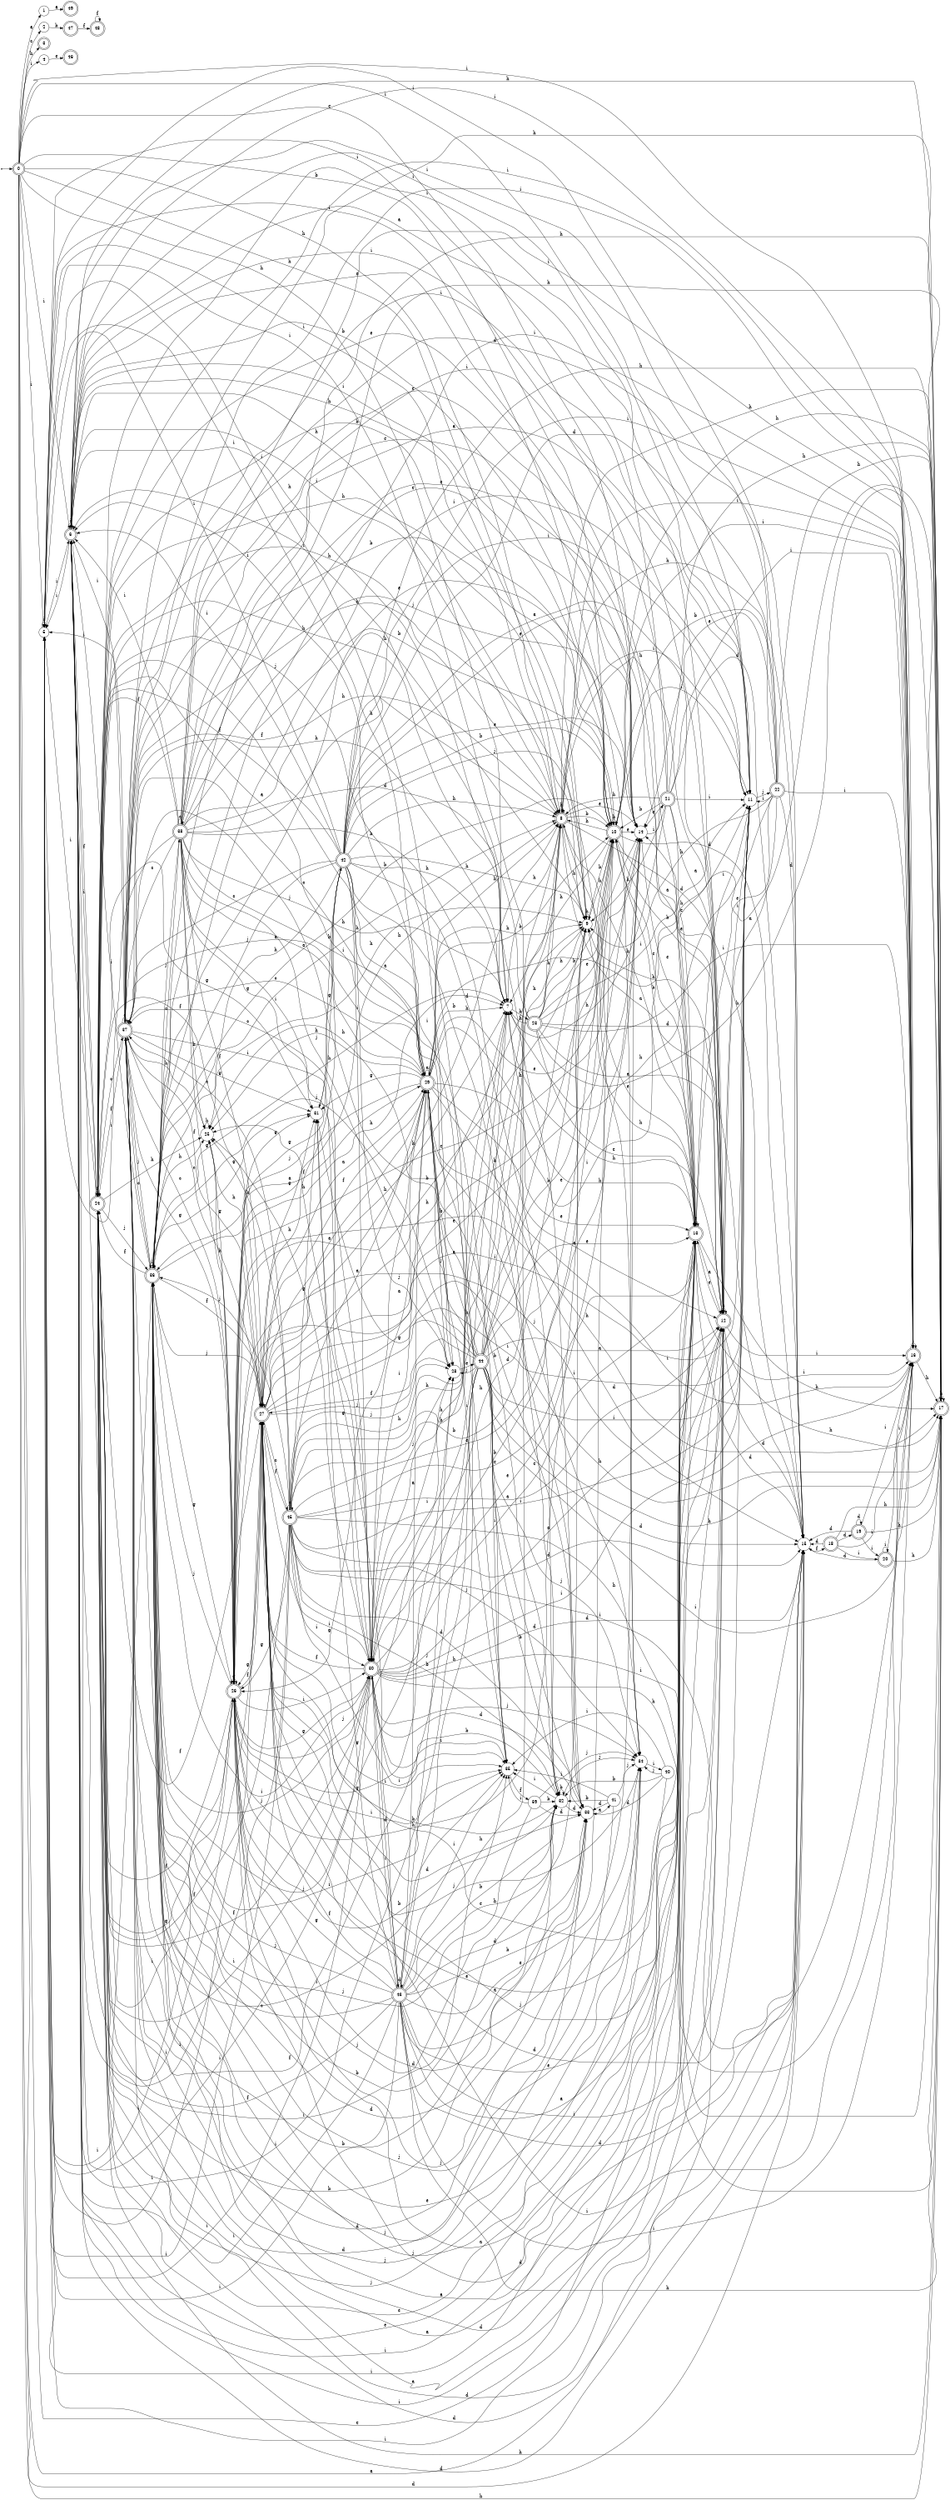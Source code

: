 digraph finite_state_machine {
rankdir=LR;
size="20,20";
node [shape = point]; "dummy0"
node [shape = doublecircle]; "0";"dummy0" -> "0";
node [shape = circle]; "1";
node [shape = circle]; "2";
node [shape = doublecircle]; "3";node [shape = circle]; "4";
node [shape = circle]; "5";
node [shape = doublecircle]; "6";node [shape = circle]; "7";
node [shape = doublecircle]; "8";node [shape = circle]; "9";
node [shape = doublecircle]; "10";node [shape = circle]; "11";
node [shape = doublecircle]; "12";node [shape = doublecircle]; "13";node [shape = circle]; "14";
node [shape = circle]; "15";
node [shape = doublecircle]; "16";node [shape = doublecircle]; "17";node [shape = doublecircle]; "18";node [shape = doublecircle]; "19";node [shape = doublecircle]; "20";node [shape = doublecircle]; "21";node [shape = doublecircle]; "22";node [shape = doublecircle]; "23";node [shape = doublecircle]; "24";node [shape = circle]; "25";
node [shape = doublecircle]; "26";node [shape = doublecircle]; "27";node [shape = circle]; "28";
node [shape = doublecircle]; "29";node [shape = doublecircle]; "30";node [shape = circle]; "31";
node [shape = circle]; "32";
node [shape = circle]; "33";
node [shape = circle]; "34";
node [shape = circle]; "35";
node [shape = doublecircle]; "36";node [shape = doublecircle]; "37";node [shape = doublecircle]; "38";node [shape = circle]; "39";
node [shape = circle]; "40";
node [shape = circle]; "41";
node [shape = doublecircle]; "42";node [shape = doublecircle]; "43";node [shape = doublecircle]; "44";node [shape = doublecircle]; "45";node [shape = doublecircle]; "46";node [shape = doublecircle]; "47";node [shape = doublecircle]; "48";node [shape = doublecircle]; "49";"0" -> "1" [label = "a"];
 "0" -> "12" [label = "a"];
 "0" -> "2" [label = "c"];
 "0" -> "17" [label = "h"];
 "0" -> "3" [label = "h"];
 "0" -> "7" [label = "h"];
 "0" -> "8" [label = "h"];
 "0" -> "9" [label = "h"];
 "0" -> "16" [label = "i"];
 "0" -> "4" [label = "i"];
 "0" -> "5" [label = "i"];
 "0" -> "6" [label = "i"];
 "0" -> "11" [label = "i"];
 "0" -> "10" [label = "b"];
 "0" -> "13" [label = "e"];
 "0" -> "14" [label = "e"];
 "0" -> "15" [label = "d"];
 "17" -> "17" [label = "h"];
 "16" -> "16" [label = "i"];
 "16" -> "17" [label = "h"];
 "15" -> "18" [label = "f"];
 "18" -> "19" [label = "d"];
 "18" -> "15" [label = "d"];
 "18" -> "16" [label = "i"];
 "18" -> "20" [label = "i"];
 "18" -> "17" [label = "h"];
 "20" -> "16" [label = "i"];
 "20" -> "20" [label = "i"];
 "20" -> "15" [label = "d"];
 "20" -> "17" [label = "h"];
 "19" -> "19" [label = "d"];
 "19" -> "15" [label = "d"];
 "19" -> "16" [label = "i"];
 "19" -> "20" [label = "i"];
 "19" -> "17" [label = "h"];
 "14" -> "21" [label = "i"];
 "21" -> "13" [label = "e"];
 "21" -> "14" [label = "e"];
 "21" -> "16" [label = "i"];
 "21" -> "11" [label = "i"];
 "21" -> "5" [label = "i"];
 "21" -> "6" [label = "i"];
 "21" -> "8" [label = "h"];
 "21" -> "9" [label = "h"];
 "21" -> "17" [label = "h"];
 "21" -> "7" [label = "h"];
 "21" -> "10" [label = "b"];
 "21" -> "12" [label = "a"];
 "21" -> "15" [label = "d"];
 "13" -> "13" [label = "e"];
 "13" -> "14" [label = "e"];
 "13" -> "12" [label = "a"];
 "13" -> "16" [label = "i"];
 "13" -> "11" [label = "i"];
 "13" -> "5" [label = "i"];
 "13" -> "6" [label = "i"];
 "13" -> "8" [label = "h"];
 "13" -> "9" [label = "h"];
 "13" -> "17" [label = "h"];
 "13" -> "7" [label = "h"];
 "13" -> "10" [label = "b"];
 "13" -> "15" [label = "d"];
 "12" -> "12" [label = "a"];
 "12" -> "13" [label = "e"];
 "12" -> "14" [label = "e"];
 "12" -> "16" [label = "i"];
 "12" -> "11" [label = "i"];
 "12" -> "5" [label = "i"];
 "12" -> "6" [label = "i"];
 "12" -> "8" [label = "h"];
 "12" -> "9" [label = "h"];
 "12" -> "17" [label = "h"];
 "12" -> "7" [label = "h"];
 "12" -> "10" [label = "b"];
 "12" -> "15" [label = "d"];
 "11" -> "22" [label = "j"];
 "22" -> "16" [label = "i"];
 "22" -> "11" [label = "i"];
 "22" -> "5" [label = "i"];
 "22" -> "6" [label = "i"];
 "22" -> "8" [label = "h"];
 "22" -> "9" [label = "h"];
 "22" -> "17" [label = "h"];
 "22" -> "7" [label = "h"];
 "22" -> "10" [label = "b"];
 "22" -> "12" [label = "a"];
 "22" -> "13" [label = "e"];
 "22" -> "14" [label = "e"];
 "22" -> "15" [label = "d"];
 "10" -> "10" [label = "b"];
 "10" -> "8" [label = "h"];
 "10" -> "9" [label = "h"];
 "10" -> "17" [label = "h"];
 "10" -> "7" [label = "h"];
 "10" -> "16" [label = "i"];
 "10" -> "11" [label = "i"];
 "10" -> "5" [label = "i"];
 "10" -> "6" [label = "i"];
 "10" -> "12" [label = "a"];
 "10" -> "13" [label = "e"];
 "10" -> "14" [label = "e"];
 "10" -> "15" [label = "d"];
 "9" -> "9" [label = "h"];
 "9" -> "10" [label = "b"];
 "8" -> "8" [label = "h"];
 "8" -> "9" [label = "h"];
 "8" -> "17" [label = "h"];
 "8" -> "7" [label = "h"];
 "8" -> "16" [label = "i"];
 "8" -> "11" [label = "i"];
 "8" -> "5" [label = "i"];
 "8" -> "6" [label = "i"];
 "8" -> "10" [label = "b"];
 "8" -> "12" [label = "a"];
 "8" -> "13" [label = "e"];
 "8" -> "14" [label = "e"];
 "8" -> "15" [label = "d"];
 "7" -> "23" [label = "b"];
 "23" -> "8" [label = "h"];
 "23" -> "9" [label = "h"];
 "23" -> "17" [label = "h"];
 "23" -> "7" [label = "h"];
 "23" -> "16" [label = "i"];
 "23" -> "11" [label = "i"];
 "23" -> "5" [label = "i"];
 "23" -> "6" [label = "i"];
 "23" -> "10" [label = "b"];
 "23" -> "12" [label = "a"];
 "23" -> "13" [label = "e"];
 "23" -> "14" [label = "e"];
 "23" -> "15" [label = "d"];
 "6" -> "16" [label = "i"];
 "6" -> "11" [label = "i"];
 "6" -> "5" [label = "i"];
 "6" -> "6" [label = "i"];
 "6" -> "24" [label = "f"];
 "6" -> "8" [label = "h"];
 "6" -> "9" [label = "h"];
 "6" -> "17" [label = "h"];
 "6" -> "7" [label = "h"];
 "6" -> "10" [label = "b"];
 "6" -> "12" [label = "a"];
 "6" -> "13" [label = "e"];
 "6" -> "14" [label = "e"];
 "6" -> "15" [label = "d"];
 "24" -> "24" [label = "f"];
 "24" -> "27" [label = "f"];
 "24" -> "17" [label = "h"];
 "24" -> "7" [label = "h"];
 "24" -> "8" [label = "h"];
 "24" -> "9" [label = "h"];
 "24" -> "25" [label = "h"];
 "24" -> "26" [label = "g"];
 "24" -> "31" [label = "g"];
 "24" -> "34" [label = "j"];
 "24" -> "28" [label = "j"];
 "24" -> "36" [label = "j"];
 "24" -> "12" [label = "a"];
 "24" -> "29" [label = "a"];
 "24" -> "16" [label = "i"];
 "24" -> "35" [label = "i"];
 "24" -> "5" [label = "i"];
 "24" -> "6" [label = "i"];
 "24" -> "11" [label = "i"];
 "24" -> "30" [label = "i"];
 "24" -> "32" [label = "b"];
 "24" -> "10" [label = "b"];
 "24" -> "33" [label = "d"];
 "24" -> "15" [label = "d"];
 "24" -> "37" [label = "c"];
 "24" -> "13" [label = "e"];
 "24" -> "14" [label = "e"];
 "37" -> "37" [label = "c"];
 "37" -> "17" [label = "h"];
 "37" -> "7" [label = "h"];
 "37" -> "8" [label = "h"];
 "37" -> "9" [label = "h"];
 "37" -> "25" [label = "h"];
 "37" -> "26" [label = "g"];
 "37" -> "31" [label = "g"];
 "37" -> "24" [label = "f"];
 "37" -> "27" [label = "f"];
 "37" -> "34" [label = "j"];
 "37" -> "28" [label = "j"];
 "37" -> "36" [label = "j"];
 "37" -> "12" [label = "a"];
 "37" -> "29" [label = "a"];
 "37" -> "16" [label = "i"];
 "37" -> "35" [label = "i"];
 "37" -> "5" [label = "i"];
 "37" -> "6" [label = "i"];
 "37" -> "11" [label = "i"];
 "37" -> "30" [label = "i"];
 "37" -> "32" [label = "b"];
 "37" -> "10" [label = "b"];
 "37" -> "33" [label = "d"];
 "37" -> "15" [label = "d"];
 "37" -> "13" [label = "e"];
 "37" -> "14" [label = "e"];
 "36" -> "34" [label = "j"];
 "36" -> "36" [label = "j"];
 "36" -> "28" [label = "j"];
 "36" -> "32" [label = "b"];
 "36" -> "10" [label = "b"];
 "36" -> "33" [label = "d"];
 "36" -> "15" [label = "d"];
 "36" -> "16" [label = "i"];
 "36" -> "35" [label = "i"];
 "36" -> "5" [label = "i"];
 "36" -> "6" [label = "i"];
 "36" -> "11" [label = "i"];
 "36" -> "30" [label = "i"];
 "36" -> "37" [label = "c"];
 "36" -> "38" [label = "c"];
 "36" -> "17" [label = "h"];
 "36" -> "7" [label = "h"];
 "36" -> "8" [label = "h"];
 "36" -> "9" [label = "h"];
 "36" -> "25" [label = "h"];
 "36" -> "26" [label = "g"];
 "36" -> "31" [label = "g"];
 "36" -> "24" [label = "f"];
 "36" -> "27" [label = "f"];
 "36" -> "12" [label = "a"];
 "36" -> "29" [label = "a"];
 "36" -> "13" [label = "e"];
 "36" -> "14" [label = "e"];
 "38" -> "37" [label = "c"];
 "38" -> "38" [label = "c"];
 "38" -> "32" [label = "b"];
 "38" -> "10" [label = "b"];
 "38" -> "33" [label = "d"];
 "38" -> "15" [label = "d"];
 "38" -> "34" [label = "j"];
 "38" -> "36" [label = "j"];
 "38" -> "28" [label = "j"];
 "38" -> "16" [label = "i"];
 "38" -> "35" [label = "i"];
 "38" -> "5" [label = "i"];
 "38" -> "6" [label = "i"];
 "38" -> "11" [label = "i"];
 "38" -> "30" [label = "i"];
 "38" -> "17" [label = "h"];
 "38" -> "7" [label = "h"];
 "38" -> "8" [label = "h"];
 "38" -> "9" [label = "h"];
 "38" -> "25" [label = "h"];
 "38" -> "26" [label = "g"];
 "38" -> "31" [label = "g"];
 "38" -> "24" [label = "f"];
 "38" -> "27" [label = "f"];
 "38" -> "12" [label = "a"];
 "38" -> "29" [label = "a"];
 "38" -> "13" [label = "e"];
 "38" -> "14" [label = "e"];
 "35" -> "39" [label = "f"];
 "39" -> "35" [label = "i"];
 "39" -> "32" [label = "b"];
 "39" -> "33" [label = "d"];
 "39" -> "34" [label = "j"];
 "39" -> "36" [label = "j"];
 "34" -> "40" [label = "i"];
 "40" -> "34" [label = "j"];
 "40" -> "36" [label = "j"];
 "40" -> "32" [label = "b"];
 "40" -> "33" [label = "d"];
 "40" -> "35" [label = "i"];
 "33" -> "41" [label = "a"];
 "41" -> "33" [label = "d"];
 "41" -> "32" [label = "b"];
 "41" -> "34" [label = "j"];
 "41" -> "36" [label = "j"];
 "41" -> "35" [label = "i"];
 "32" -> "32" [label = "b"];
 "32" -> "33" [label = "d"];
 "32" -> "34" [label = "j"];
 "32" -> "36" [label = "j"];
 "32" -> "35" [label = "i"];
 "31" -> "42" [label = "b"];
 "42" -> "26" [label = "g"];
 "42" -> "31" [label = "g"];
 "42" -> "17" [label = "h"];
 "42" -> "7" [label = "h"];
 "42" -> "8" [label = "h"];
 "42" -> "9" [label = "h"];
 "42" -> "25" [label = "h"];
 "42" -> "24" [label = "f"];
 "42" -> "27" [label = "f"];
 "42" -> "34" [label = "j"];
 "42" -> "28" [label = "j"];
 "42" -> "36" [label = "j"];
 "42" -> "12" [label = "a"];
 "42" -> "29" [label = "a"];
 "42" -> "16" [label = "i"];
 "42" -> "35" [label = "i"];
 "42" -> "5" [label = "i"];
 "42" -> "6" [label = "i"];
 "42" -> "11" [label = "i"];
 "42" -> "30" [label = "i"];
 "42" -> "32" [label = "b"];
 "42" -> "10" [label = "b"];
 "42" -> "33" [label = "d"];
 "42" -> "15" [label = "d"];
 "42" -> "37" [label = "c"];
 "42" -> "13" [label = "e"];
 "42" -> "14" [label = "e"];
 "30" -> "16" [label = "i"];
 "30" -> "35" [label = "i"];
 "30" -> "5" [label = "i"];
 "30" -> "6" [label = "i"];
 "30" -> "11" [label = "i"];
 "30" -> "30" [label = "i"];
 "30" -> "33" [label = "d"];
 "30" -> "43" [label = "d"];
 "30" -> "15" [label = "d"];
 "30" -> "17" [label = "h"];
 "30" -> "7" [label = "h"];
 "30" -> "8" [label = "h"];
 "30" -> "9" [label = "h"];
 "30" -> "25" [label = "h"];
 "30" -> "26" [label = "g"];
 "30" -> "31" [label = "g"];
 "30" -> "24" [label = "f"];
 "30" -> "27" [label = "f"];
 "30" -> "34" [label = "j"];
 "30" -> "28" [label = "j"];
 "30" -> "36" [label = "j"];
 "30" -> "12" [label = "a"];
 "30" -> "29" [label = "a"];
 "30" -> "32" [label = "b"];
 "30" -> "10" [label = "b"];
 "30" -> "37" [label = "c"];
 "30" -> "13" [label = "e"];
 "30" -> "14" [label = "e"];
 "43" -> "33" [label = "d"];
 "43" -> "43" [label = "d"];
 "43" -> "15" [label = "d"];
 "43" -> "16" [label = "i"];
 "43" -> "35" [label = "i"];
 "43" -> "5" [label = "i"];
 "43" -> "6" [label = "i"];
 "43" -> "11" [label = "i"];
 "43" -> "30" [label = "i"];
 "43" -> "17" [label = "h"];
 "43" -> "7" [label = "h"];
 "43" -> "8" [label = "h"];
 "43" -> "9" [label = "h"];
 "43" -> "25" [label = "h"];
 "43" -> "26" [label = "g"];
 "43" -> "31" [label = "g"];
 "43" -> "24" [label = "f"];
 "43" -> "27" [label = "f"];
 "43" -> "34" [label = "j"];
 "43" -> "28" [label = "j"];
 "43" -> "36" [label = "j"];
 "43" -> "12" [label = "a"];
 "43" -> "29" [label = "a"];
 "43" -> "32" [label = "b"];
 "43" -> "10" [label = "b"];
 "43" -> "37" [label = "c"];
 "43" -> "13" [label = "e"];
 "43" -> "14" [label = "e"];
 "29" -> "12" [label = "a"];
 "29" -> "29" [label = "a"];
 "29" -> "17" [label = "h"];
 "29" -> "7" [label = "h"];
 "29" -> "8" [label = "h"];
 "29" -> "9" [label = "h"];
 "29" -> "25" [label = "h"];
 "29" -> "26" [label = "g"];
 "29" -> "31" [label = "g"];
 "29" -> "24" [label = "f"];
 "29" -> "27" [label = "f"];
 "29" -> "34" [label = "j"];
 "29" -> "28" [label = "j"];
 "29" -> "36" [label = "j"];
 "29" -> "16" [label = "i"];
 "29" -> "35" [label = "i"];
 "29" -> "5" [label = "i"];
 "29" -> "6" [label = "i"];
 "29" -> "11" [label = "i"];
 "29" -> "30" [label = "i"];
 "29" -> "32" [label = "b"];
 "29" -> "10" [label = "b"];
 "29" -> "33" [label = "d"];
 "29" -> "15" [label = "d"];
 "29" -> "37" [label = "c"];
 "29" -> "13" [label = "e"];
 "29" -> "14" [label = "e"];
 "28" -> "44" [label = "e"];
 "44" -> "34" [label = "j"];
 "44" -> "28" [label = "j"];
 "44" -> "36" [label = "j"];
 "44" -> "17" [label = "h"];
 "44" -> "7" [label = "h"];
 "44" -> "8" [label = "h"];
 "44" -> "9" [label = "h"];
 "44" -> "25" [label = "h"];
 "44" -> "26" [label = "g"];
 "44" -> "31" [label = "g"];
 "44" -> "24" [label = "f"];
 "44" -> "27" [label = "f"];
 "44" -> "12" [label = "a"];
 "44" -> "29" [label = "a"];
 "44" -> "16" [label = "i"];
 "44" -> "35" [label = "i"];
 "44" -> "5" [label = "i"];
 "44" -> "6" [label = "i"];
 "44" -> "11" [label = "i"];
 "44" -> "30" [label = "i"];
 "44" -> "32" [label = "b"];
 "44" -> "10" [label = "b"];
 "44" -> "33" [label = "d"];
 "44" -> "15" [label = "d"];
 "44" -> "37" [label = "c"];
 "44" -> "13" [label = "e"];
 "44" -> "14" [label = "e"];
 "27" -> "24" [label = "f"];
 "27" -> "27" [label = "f"];
 "27" -> "37" [label = "c"];
 "27" -> "45" [label = "c"];
 "27" -> "17" [label = "h"];
 "27" -> "7" [label = "h"];
 "27" -> "8" [label = "h"];
 "27" -> "9" [label = "h"];
 "27" -> "25" [label = "h"];
 "27" -> "26" [label = "g"];
 "27" -> "31" [label = "g"];
 "27" -> "34" [label = "j"];
 "27" -> "28" [label = "j"];
 "27" -> "36" [label = "j"];
 "27" -> "12" [label = "a"];
 "27" -> "29" [label = "a"];
 "27" -> "16" [label = "i"];
 "27" -> "35" [label = "i"];
 "27" -> "5" [label = "i"];
 "27" -> "6" [label = "i"];
 "27" -> "11" [label = "i"];
 "27" -> "30" [label = "i"];
 "27" -> "32" [label = "b"];
 "27" -> "10" [label = "b"];
 "27" -> "33" [label = "d"];
 "27" -> "15" [label = "d"];
 "27" -> "13" [label = "e"];
 "27" -> "14" [label = "e"];
 "45" -> "37" [label = "c"];
 "45" -> "45" [label = "c"];
 "45" -> "24" [label = "f"];
 "45" -> "27" [label = "f"];
 "45" -> "17" [label = "h"];
 "45" -> "7" [label = "h"];
 "45" -> "8" [label = "h"];
 "45" -> "9" [label = "h"];
 "45" -> "25" [label = "h"];
 "45" -> "26" [label = "g"];
 "45" -> "31" [label = "g"];
 "45" -> "34" [label = "j"];
 "45" -> "28" [label = "j"];
 "45" -> "36" [label = "j"];
 "45" -> "12" [label = "a"];
 "45" -> "29" [label = "a"];
 "45" -> "16" [label = "i"];
 "45" -> "35" [label = "i"];
 "45" -> "5" [label = "i"];
 "45" -> "6" [label = "i"];
 "45" -> "11" [label = "i"];
 "45" -> "30" [label = "i"];
 "45" -> "32" [label = "b"];
 "45" -> "10" [label = "b"];
 "45" -> "33" [label = "d"];
 "45" -> "15" [label = "d"];
 "45" -> "13" [label = "e"];
 "45" -> "14" [label = "e"];
 "26" -> "26" [label = "g"];
 "26" -> "31" [label = "g"];
 "26" -> "17" [label = "h"];
 "26" -> "7" [label = "h"];
 "26" -> "8" [label = "h"];
 "26" -> "9" [label = "h"];
 "26" -> "25" [label = "h"];
 "26" -> "24" [label = "f"];
 "26" -> "27" [label = "f"];
 "26" -> "34" [label = "j"];
 "26" -> "28" [label = "j"];
 "26" -> "36" [label = "j"];
 "26" -> "12" [label = "a"];
 "26" -> "29" [label = "a"];
 "26" -> "16" [label = "i"];
 "26" -> "35" [label = "i"];
 "26" -> "5" [label = "i"];
 "26" -> "6" [label = "i"];
 "26" -> "11" [label = "i"];
 "26" -> "30" [label = "i"];
 "26" -> "32" [label = "b"];
 "26" -> "10" [label = "b"];
 "26" -> "33" [label = "d"];
 "26" -> "15" [label = "d"];
 "26" -> "37" [label = "c"];
 "26" -> "13" [label = "e"];
 "26" -> "14" [label = "e"];
 "25" -> "25" [label = "h"];
 "25" -> "26" [label = "g"];
 "5" -> "5" [label = "i"];
 "5" -> "6" [label = "i"];
 "4" -> "46" [label = "e"];
 "2" -> "47" [label = "b"];
 "47" -> "48" [label = "f"];
 "48" -> "48" [label = "f"];
 "1" -> "49" [label = "a"];
 }
